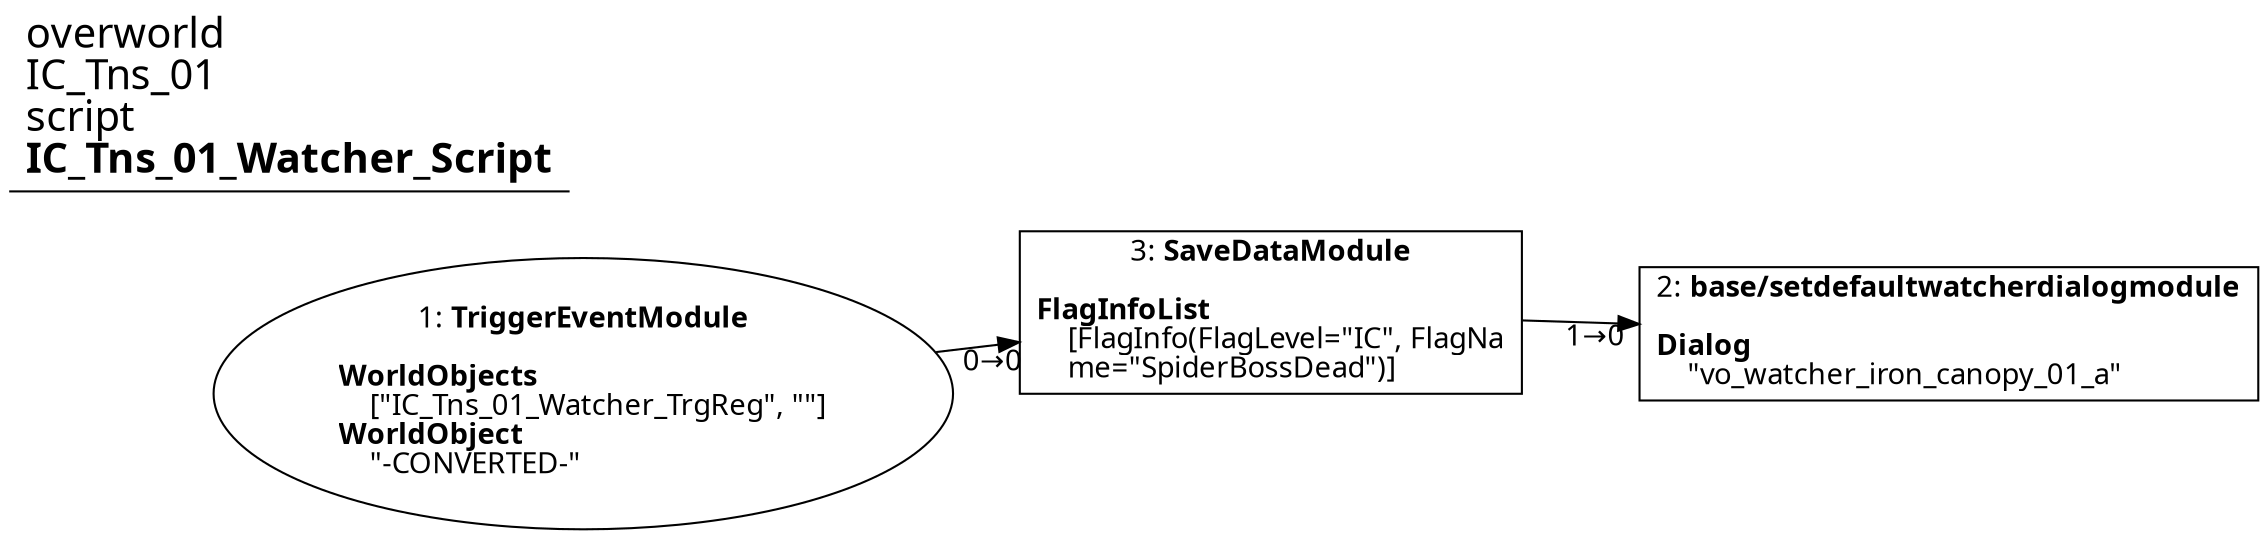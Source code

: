 digraph {
    layout = fdp;
    overlap = prism;
    sep = "+16";
    splines = spline;

    node [ shape = box ];

    graph [ fontname = "Segoe UI" ];
    node [ fontname = "Segoe UI" ];
    edge [ fontname = "Segoe UI" ];

    1 [ label = <1: <b>TriggerEventModule</b><br/><br/><b>WorldObjects</b><br align="left"/>    [&quot;IC_Tns_01_Watcher_TrgReg&quot;, &quot;&quot;]<br align="left"/><b>WorldObject</b><br align="left"/>    &quot;-CONVERTED-&quot;<br align="left"/>> ];
    1 [ shape = oval ]
    1 [ pos = "0.15,-0.17500001!" ];
    1 -> 3 [ label = "0→0" ];

    2 [ label = <2: <b>base/setdefaultwatcherdialogmodule</b><br/><br/><b>Dialog</b><br align="left"/>    &quot;vo_watcher_iron_canopy_01_a&quot;<br align="left"/>> ];
    2 [ pos = "0.68100005,-0.19800001!" ];

    3 [ label = <3: <b>SaveDataModule</b><br/><br/><b>FlagInfoList</b><br align="left"/>    [FlagInfo(FlagLevel=&quot;IC&quot;, FlagNa<br align="left"/>    me=&quot;SpiderBossDead&quot;)]<br align="left"/>> ];
    3 [ pos = "0.42200002,-0.17500001!" ];
    3 -> 2 [ label = "1→0" ];

    title [ pos = "0.149,-0.17400001!" ];
    title [ shape = underline ];
    title [ label = <<font point-size="20">overworld<br align="left"/>IC_Tns_01<br align="left"/>script<br align="left"/><b>IC_Tns_01_Watcher_Script</b><br align="left"/></font>> ];
}
